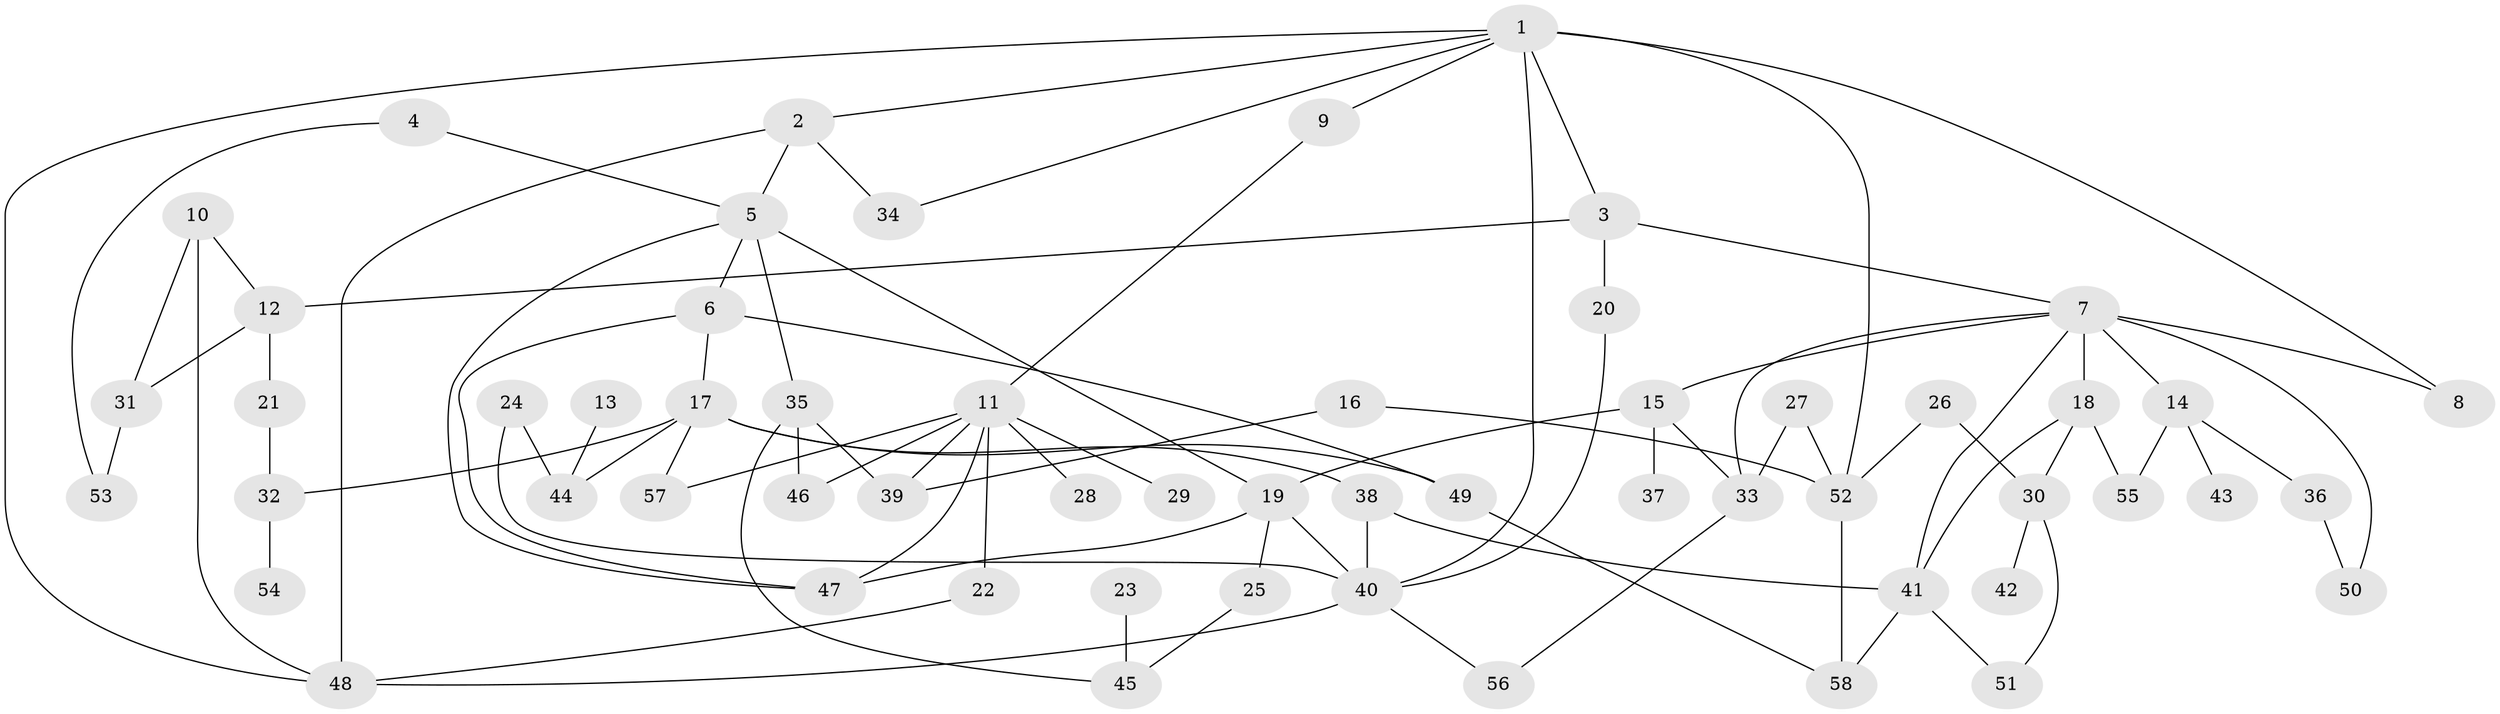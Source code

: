 // original degree distribution, {7: 0.052083333333333336, 3: 0.13541666666666666, 4: 0.14583333333333334, 6: 0.020833333333333332, 2: 0.3333333333333333, 1: 0.25, 5: 0.0625}
// Generated by graph-tools (version 1.1) at 2025/36/03/04/25 23:36:01]
// undirected, 58 vertices, 91 edges
graph export_dot {
  node [color=gray90,style=filled];
  1;
  2;
  3;
  4;
  5;
  6;
  7;
  8;
  9;
  10;
  11;
  12;
  13;
  14;
  15;
  16;
  17;
  18;
  19;
  20;
  21;
  22;
  23;
  24;
  25;
  26;
  27;
  28;
  29;
  30;
  31;
  32;
  33;
  34;
  35;
  36;
  37;
  38;
  39;
  40;
  41;
  42;
  43;
  44;
  45;
  46;
  47;
  48;
  49;
  50;
  51;
  52;
  53;
  54;
  55;
  56;
  57;
  58;
  1 -- 2 [weight=1.0];
  1 -- 3 [weight=1.0];
  1 -- 8 [weight=1.0];
  1 -- 9 [weight=1.0];
  1 -- 34 [weight=1.0];
  1 -- 40 [weight=1.0];
  1 -- 48 [weight=1.0];
  1 -- 52 [weight=1.0];
  2 -- 5 [weight=1.0];
  2 -- 34 [weight=1.0];
  2 -- 48 [weight=1.0];
  3 -- 7 [weight=1.0];
  3 -- 12 [weight=1.0];
  3 -- 20 [weight=1.0];
  4 -- 5 [weight=1.0];
  4 -- 53 [weight=1.0];
  5 -- 6 [weight=1.0];
  5 -- 19 [weight=1.0];
  5 -- 35 [weight=1.0];
  5 -- 47 [weight=1.0];
  6 -- 17 [weight=1.0];
  6 -- 47 [weight=1.0];
  6 -- 49 [weight=1.0];
  7 -- 8 [weight=1.0];
  7 -- 14 [weight=2.0];
  7 -- 15 [weight=1.0];
  7 -- 18 [weight=1.0];
  7 -- 33 [weight=1.0];
  7 -- 41 [weight=1.0];
  7 -- 50 [weight=1.0];
  9 -- 11 [weight=1.0];
  10 -- 12 [weight=1.0];
  10 -- 31 [weight=1.0];
  10 -- 48 [weight=1.0];
  11 -- 22 [weight=1.0];
  11 -- 28 [weight=1.0];
  11 -- 29 [weight=1.0];
  11 -- 39 [weight=1.0];
  11 -- 46 [weight=1.0];
  11 -- 47 [weight=1.0];
  11 -- 57 [weight=1.0];
  12 -- 21 [weight=1.0];
  12 -- 31 [weight=1.0];
  13 -- 44 [weight=1.0];
  14 -- 36 [weight=1.0];
  14 -- 43 [weight=1.0];
  14 -- 55 [weight=1.0];
  15 -- 19 [weight=1.0];
  15 -- 33 [weight=1.0];
  15 -- 37 [weight=1.0];
  16 -- 39 [weight=1.0];
  16 -- 52 [weight=1.0];
  17 -- 32 [weight=1.0];
  17 -- 38 [weight=1.0];
  17 -- 44 [weight=1.0];
  17 -- 49 [weight=1.0];
  17 -- 57 [weight=1.0];
  18 -- 30 [weight=1.0];
  18 -- 41 [weight=1.0];
  18 -- 55 [weight=1.0];
  19 -- 25 [weight=1.0];
  19 -- 40 [weight=1.0];
  19 -- 47 [weight=1.0];
  20 -- 40 [weight=1.0];
  21 -- 32 [weight=1.0];
  22 -- 48 [weight=1.0];
  23 -- 45 [weight=1.0];
  24 -- 40 [weight=1.0];
  24 -- 44 [weight=1.0];
  25 -- 45 [weight=1.0];
  26 -- 30 [weight=1.0];
  26 -- 52 [weight=1.0];
  27 -- 33 [weight=1.0];
  27 -- 52 [weight=1.0];
  30 -- 42 [weight=1.0];
  30 -- 51 [weight=1.0];
  31 -- 53 [weight=1.0];
  32 -- 54 [weight=1.0];
  33 -- 56 [weight=1.0];
  35 -- 39 [weight=1.0];
  35 -- 45 [weight=1.0];
  35 -- 46 [weight=1.0];
  36 -- 50 [weight=1.0];
  38 -- 40 [weight=1.0];
  38 -- 41 [weight=1.0];
  40 -- 48 [weight=1.0];
  40 -- 56 [weight=1.0];
  41 -- 51 [weight=1.0];
  41 -- 58 [weight=1.0];
  49 -- 58 [weight=1.0];
  52 -- 58 [weight=1.0];
}
